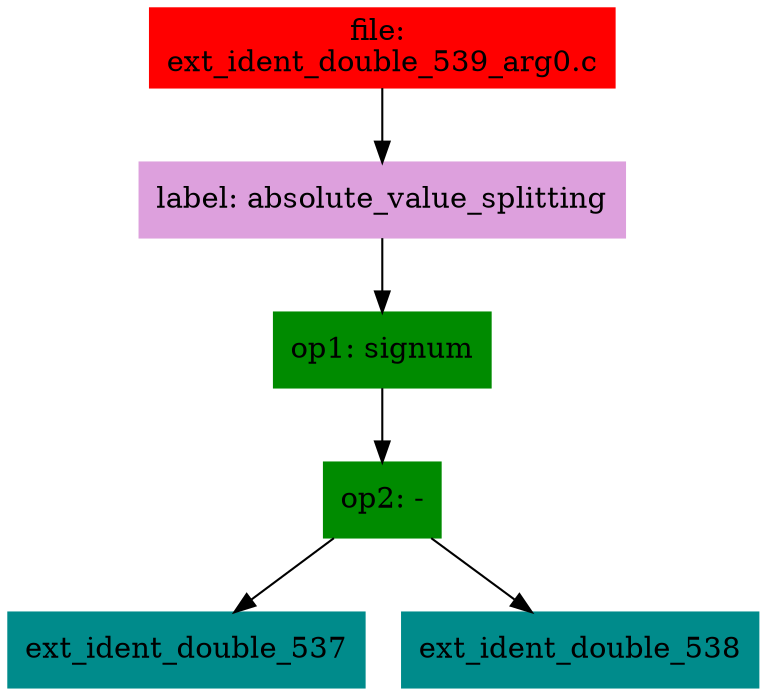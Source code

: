 digraph G {
node [shape=box]

0 [label="file: 
ext_ident_double_539_arg0.c",color=red, style=filled]
1 [label="label: absolute_value_splitting",color=plum, style=filled]
0 -> 1
2 [label="op1: signum",color=green4, style=filled]
1 -> 2
3 [label="op2: -",color=green4, style=filled]
2 -> 3
4 [label="ext_ident_double_537",color=cyan4, style=filled]
3 -> 4
9 [label="ext_ident_double_538",color=cyan4, style=filled]
3 -> 9


}

